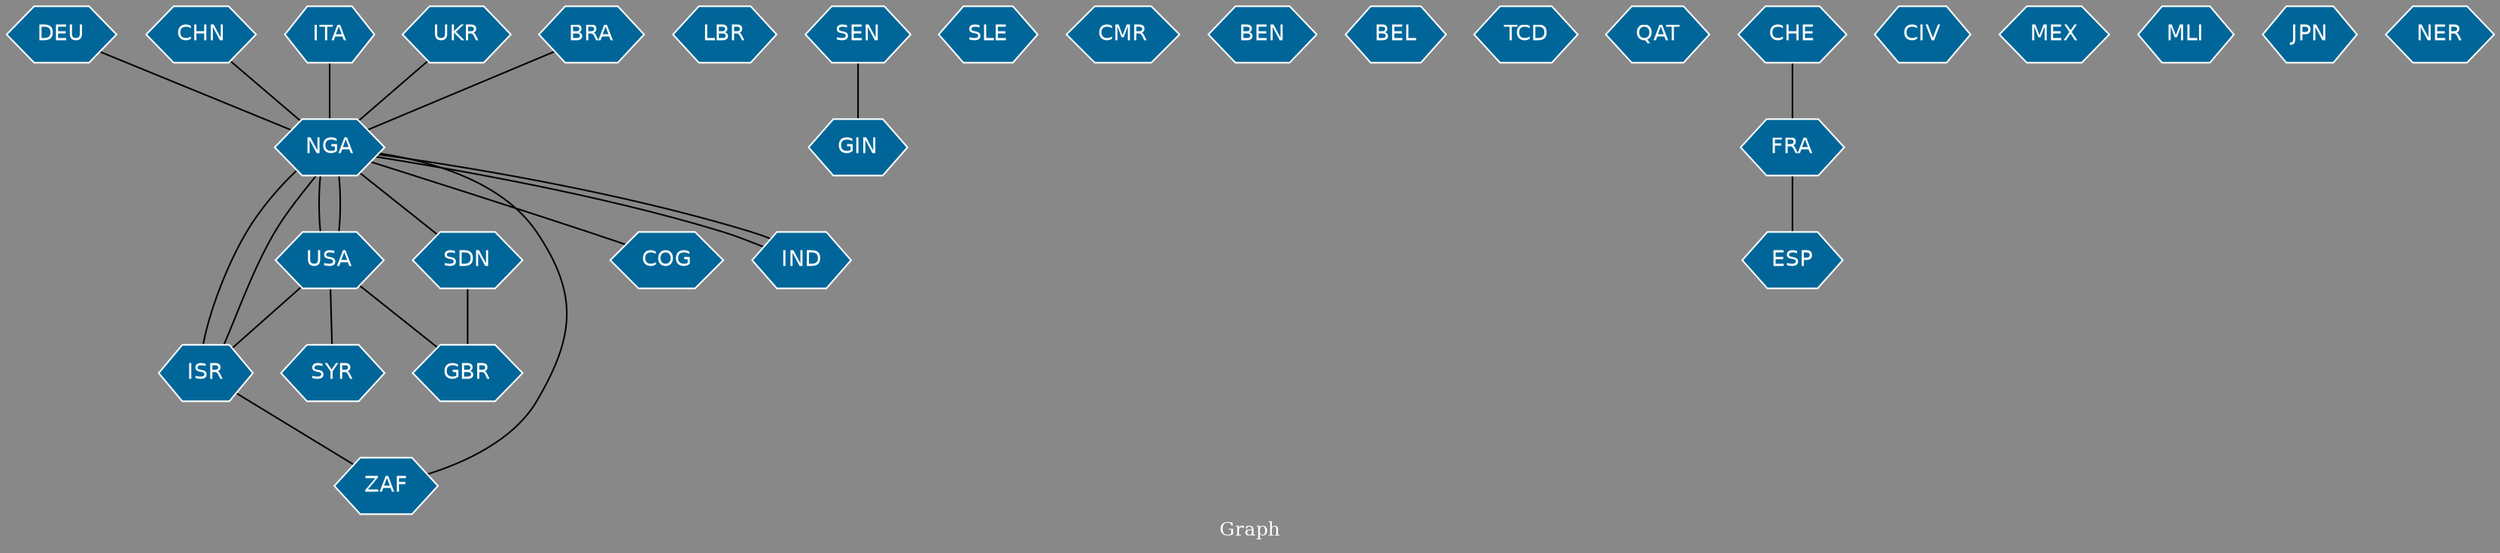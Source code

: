 // Countries together in item graph
graph {
	graph [bgcolor="#888888" fontcolor=white fontsize=12 label="Graph" outputorder=edgesfirst overlap=prism]
	node [color=white fillcolor="#006699" fontcolor=white fontname=Helvetica shape=hexagon style=filled]
	edge [arrowhead=open color=black fontcolor=white fontname=Courier fontsize=12]
		NGA [label=NGA]
		USA [label=USA]
		LBR [label=LBR]
		GIN [label=GIN]
		SLE [label=SLE]
		CMR [label=CMR]
		BEN [label=BEN]
		ZAF [label=ZAF]
		GBR [label=GBR]
		BEL [label=BEL]
		TCD [label=TCD]
		DEU [label=DEU]
		QAT [label=QAT]
		FRA [label=FRA]
		ISR [label=ISR]
		SDN [label=SDN]
		COG [label=COG]
		CHN [label=CHN]
		CIV [label=CIV]
		ITA [label=ITA]
		CHE [label=CHE]
		IND [label=IND]
		SEN [label=SEN]
		UKR [label=UKR]
		MEX [label=MEX]
		SYR [label=SYR]
		BRA [label=BRA]
		MLI [label=MLI]
		JPN [label=JPN]
		ESP [label=ESP]
		NER [label=NER]
			NGA -- ISR [weight=1]
			USA -- ISR [weight=1]
			SDN -- GBR [weight=2]
			NGA -- USA [weight=3]
			IND -- NGA [weight=1]
			UKR -- NGA [weight=1]
			BRA -- NGA [weight=1]
			SEN -- GIN [weight=1]
			NGA -- SDN [weight=1]
			NGA -- COG [weight=1]
			USA -- SYR [weight=1]
			NGA -- ZAF [weight=2]
			USA -- NGA [weight=8]
			FRA -- ESP [weight=1]
			CHN -- NGA [weight=1]
			ISR -- ZAF [weight=2]
			DEU -- NGA [weight=1]
			NGA -- IND [weight=1]
			USA -- GBR [weight=1]
			ISR -- NGA [weight=2]
			ITA -- NGA [weight=1]
			CHE -- FRA [weight=1]
}